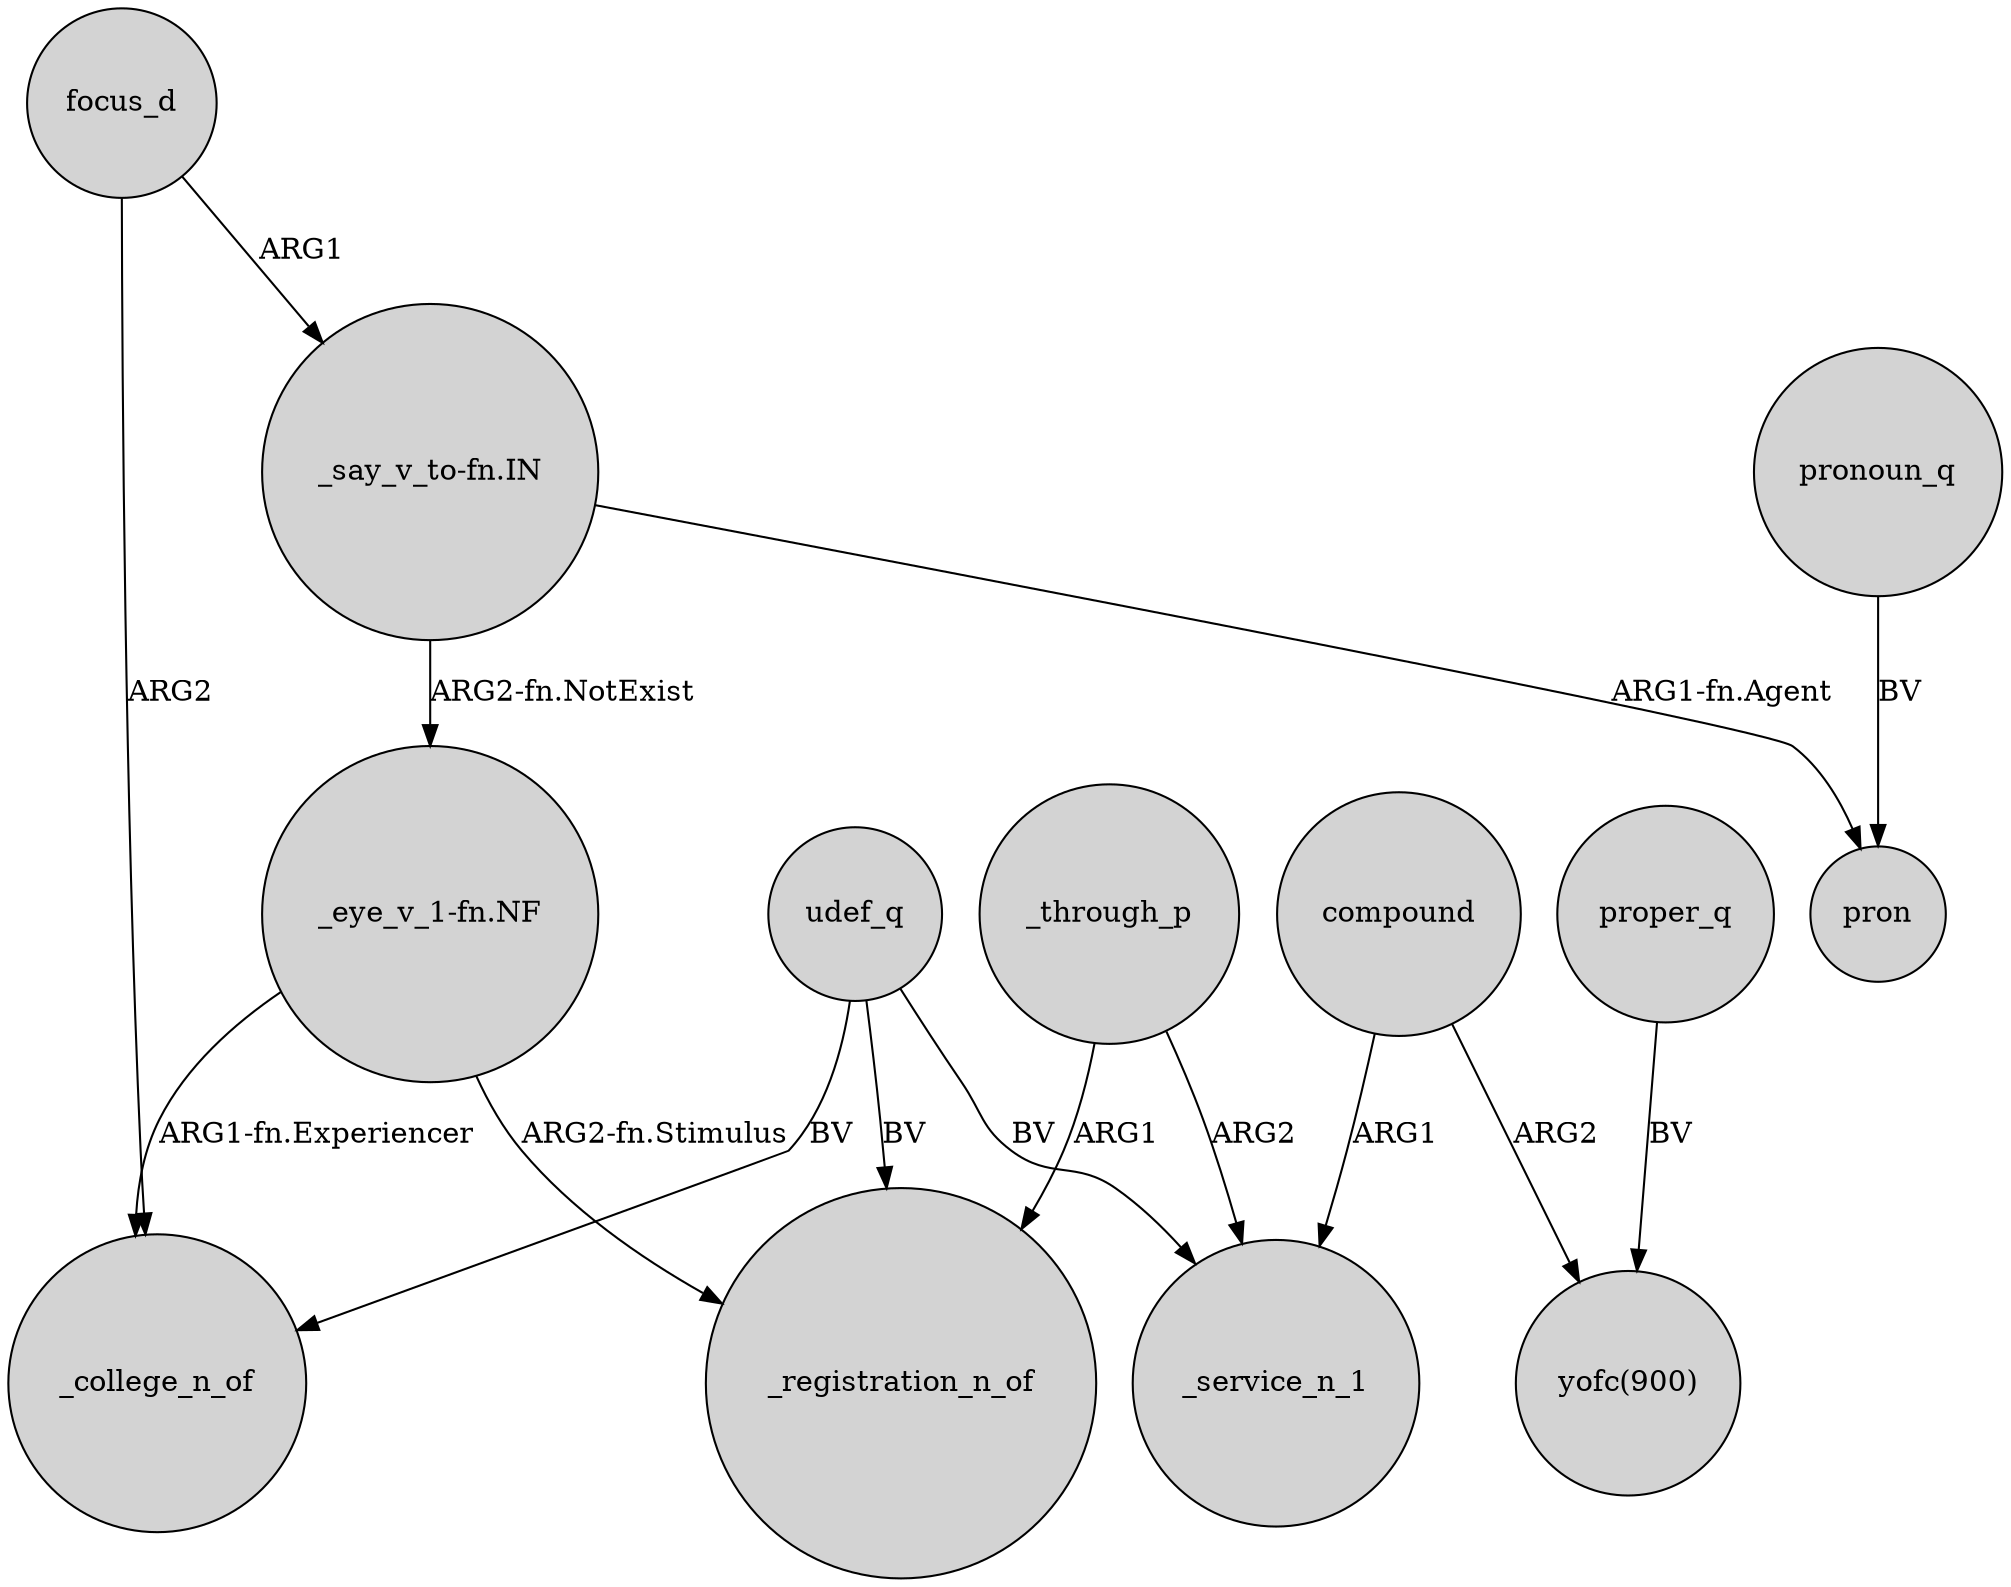 digraph {
	node [shape=circle style=filled]
	focus_d -> _college_n_of [label=ARG2]
	udef_q -> _service_n_1 [label=BV]
	udef_q -> _college_n_of [label=BV]
	compound -> "yofc(900)" [label=ARG2]
	"_eye_v_1-fn.NF" -> _registration_n_of [label="ARG2-fn.Stimulus"]
	udef_q -> _registration_n_of [label=BV]
	_through_p -> _registration_n_of [label=ARG1]
	_through_p -> _service_n_1 [label=ARG2]
	"_say_v_to-fn.IN" -> "_eye_v_1-fn.NF" [label="ARG2-fn.NotExist"]
	compound -> _service_n_1 [label=ARG1]
	proper_q -> "yofc(900)" [label=BV]
	"_eye_v_1-fn.NF" -> _college_n_of [label="ARG1-fn.Experiencer"]
	focus_d -> "_say_v_to-fn.IN" [label=ARG1]
	"_say_v_to-fn.IN" -> pron [label="ARG1-fn.Agent"]
	pronoun_q -> pron [label=BV]
}
